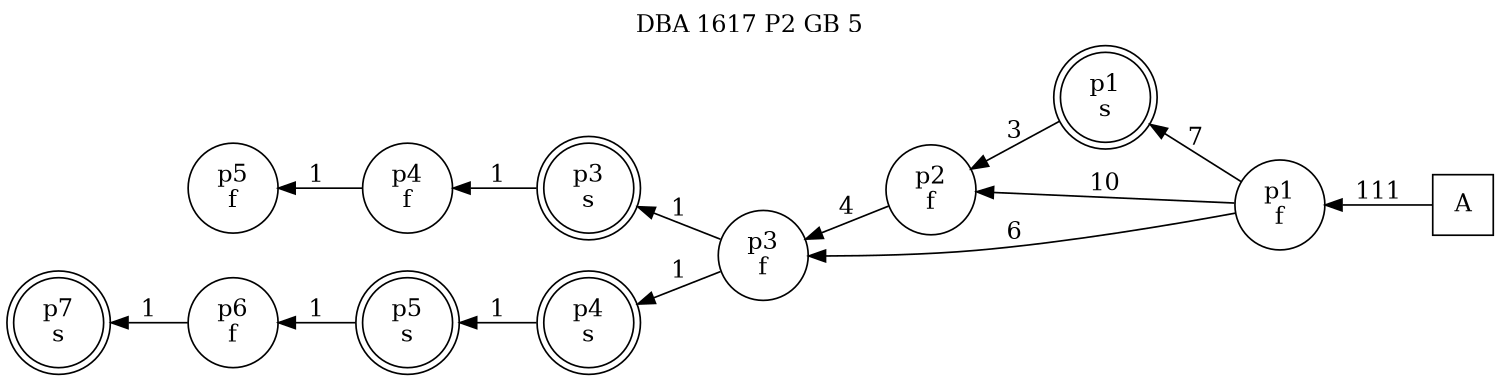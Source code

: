 digraph DBA_1617_P2_GB_5_GOOD {
labelloc="tl"
label= " DBA 1617 P2 GB 5 "
rankdir="RL";
graph [ size=" 10 , 10 !"]

"A" [shape="square" label="A"]
"p1_f" [shape="circle" label="p1
f"]
"p1_s" [shape="doublecircle" label="p1
s"]
"p2_f" [shape="circle" label="p2
f"]
"p3_f" [shape="circle" label="p3
f"]
"p3_s" [shape="doublecircle" label="p3
s"]
"p4_f" [shape="circle" label="p4
f"]
"p5_f" [shape="circle" label="p5
f"]
"p4_s" [shape="doublecircle" label="p4
s"]
"p5_s" [shape="doublecircle" label="p5
s"]
"p6_f" [shape="circle" label="p6
f"]
"p7_s" [shape="doublecircle" label="p7
s"]
"A" -> "p1_f" [ label=111]
"p1_f" -> "p1_s" [ label=7]
"p1_f" -> "p2_f" [ label=10]
"p1_f" -> "p3_f" [ label=6]
"p1_s" -> "p2_f" [ label=3]
"p2_f" -> "p3_f" [ label=4]
"p3_f" -> "p3_s" [ label=1]
"p3_f" -> "p4_s" [ label=1]
"p3_s" -> "p4_f" [ label=1]
"p4_f" -> "p5_f" [ label=1]
"p4_s" -> "p5_s" [ label=1]
"p5_s" -> "p6_f" [ label=1]
"p6_f" -> "p7_s" [ label=1]
}
